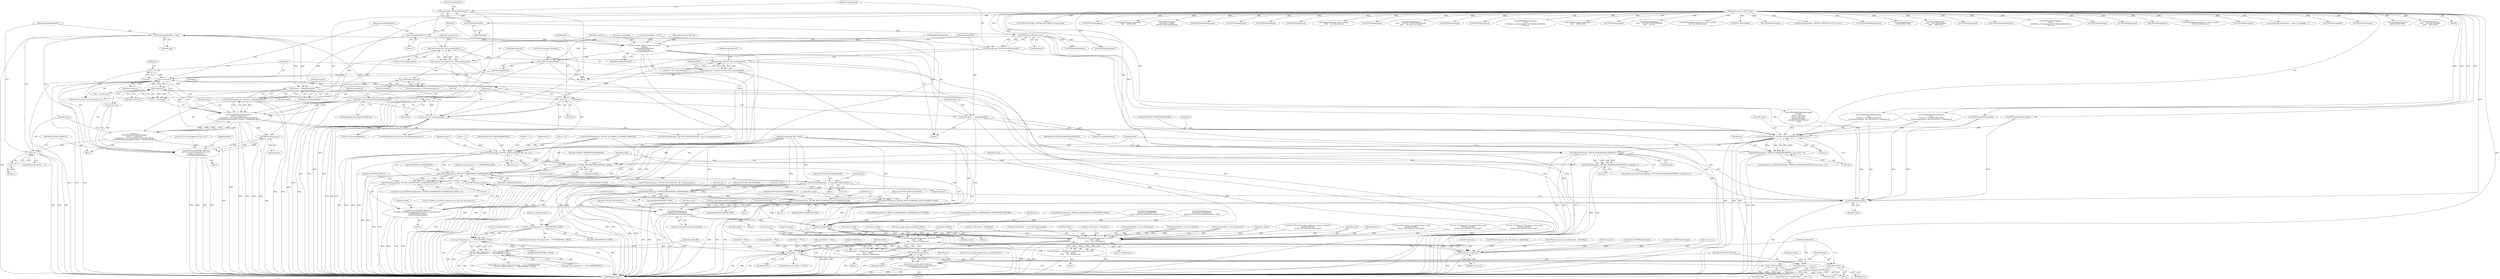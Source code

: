 digraph "0_libtiff_83a4b92815ea04969d494416eaae3d4c6b338e4a#diff-c8b4b355f9b5c06d585b23138e1c185f_4@API" {
"1001274" [label="(Call,samplebufferoffset+=read)"];
"1001250" [label="(Call,read==-1)"];
"1001229" [label="(Call,read = \n\t\t\t\t\t\tTIFFReadEncodedStrip(input, \n\t\t\t\t\t\t\ti + j*stripcount, \n\t\t\t\t\t\t\t(tdata_t) &(samplebuffer[samplebufferoffset]), \n\t\t\t\t\t\t\tTIFFmin(sepstripsize, stripsize - samplebufferoffset)))"];
"1001231" [label="(Call,TIFFReadEncodedStrip(input, \n\t\t\t\t\t\t\ti + j*stripcount, \n\t\t\t\t\t\t\t(tdata_t) &(samplebuffer[samplebufferoffset]), \n\t\t\t\t\t\t\tTIFFmin(sepstripsize, stripsize - samplebufferoffset)))"];
"1001122" [label="(Call,TIFFNumberOfStrips(input))"];
"1001118" [label="(Call,TIFFStripSize(input))"];
"1000105" [label="(MethodParameterIn,TIFF* input)"];
"1001208" [label="(Call,i<stripcount)"];
"1001205" [label="(Call,i=0)"];
"1001211" [label="(Call,i++)"];
"1001235" [label="(Call,j*stripcount)"];
"1001221" [label="(Call,j<t2p->tiff_samplesperpixel)"];
"1001218" [label="(Call,j=0)"];
"1001226" [label="(Call,j++)"];
"1001133" [label="(Call,sepstripcount/t2p->tiff_samplesperpixel)"];
"1001120" [label="(Call,sepstripcount=TIFFNumberOfStrips(input))"];
"1001126" [label="(Call,sepstripsize*t2p->tiff_samplesperpixel)"];
"1001116" [label="(Call,sepstripsize=TIFFStripSize(input))"];
"1001131" [label="(Call,stripcount=sepstripcount/t2p->tiff_samplesperpixel)"];
"1001238" [label="(Call,(tdata_t) &(samplebuffer[samplebufferoffset]))"];
"1001244" [label="(Call,TIFFmin(sepstripsize, stripsize - samplebufferoffset))"];
"1001246" [label="(Call,stripsize - samplebufferoffset)"];
"1001178" [label="(Call,_TIFFmalloc(stripsize))"];
"1001124" [label="(Call,stripsize=sepstripsize*t2p->tiff_samplesperpixel)"];
"1001274" [label="(Call,samplebufferoffset+=read)"];
"1001214" [label="(Call,samplebufferoffset=0)"];
"1001252" [label="(Call,-1)"];
"1001277" [label="(Call,t2p_sample_planar_separate_to_contig(\n\t\t\t\t\tt2p,\n\t\t\t\t\t&(buffer[bufferoffset]),\n\t\t\t\t\tsamplebuffer, \n\t\t\t\t\tsamplebufferoffset))"];
"1001285" [label="(Call,bufferoffset+=samplebufferoffset)"];
"1001288" [label="(Call,_TIFFfree(samplebuffer))"];
"1001263" [label="(Call,TIFFFileName(input))"];
"1001255" [label="(Call,TIFFError(TIFF2PDF_MODULE, \n\t\t\t\t\t\"Error on decoding strip %u of %s\", \n\t\t\t\t\t\t\ti + j*stripcount, \n\t\t\t\t\t\t\tTIFFFileName(input)))"];
"1001694" [label="(Call,TIFFGetField(input, TIFFTAG_YCBCRSUBSAMPLING, &hor, &ver))"];
"1001693" [label="(Call,TIFFGetField(input, TIFFTAG_YCBCRSUBSAMPLING, &hor, &ver) !=0)"];
"1001712" [label="(Call,TIFFSetField(output, TIFFTAG_YCBCRSUBSAMPLING, hor, ver))"];
"1001726" [label="(Call,TIFFSetField(output, TIFFTAG_REFERENCEBLACKWHITE, xfloatp))"];
"1001732" [label="(Call,TIFFSetField(output, TIFFTAG_COMPRESSION, COMPRESSION_JPEG))"];
"1001731" [label="(Call,TIFFSetField(output, TIFFTAG_COMPRESSION, COMPRESSION_JPEG)==0)"];
"1001743" [label="(Call,TIFFFileName(output))"];
"1001738" [label="(Call,TIFFError(TIFF2PDF_MODULE, \n\t\t\"Unable to use JPEG compression for input %s and output %s\", \n\t\t\t\tTIFFFileName(input),\n\t\t\t\tTIFFFileName(output)))"];
"1001754" [label="(Call,TIFFSetField(output, TIFFTAG_JPEGTABLESMODE, 0))"];
"1001767" [label="(Call,TIFFSetField(output, TIFFTAG_PHOTOMETRIC, PHOTOMETRIC_YCBCR))"];
"1001772" [label="(Call,t2p->tiff_photometric != PHOTOMETRIC_YCBCR)"];
"1001878" [label="(Call,t2p->tiff_photometric == PHOTOMETRIC_YCBCR)"];
"1001872" [label="(Call,t2p->pdf_compression == T2P_COMPRESS_JPEG\n\t   && t2p->tiff_photometric == PHOTOMETRIC_YCBCR)"];
"1001778" [label="(Call,TIFFSetField(output, TIFFTAG_JPEGCOLORMODE, JPEGCOLORMODE_RGB))"];
"1001815" [label="(Call,TIFFSetField(output, \n\t\t\t\tTIFFTAG_JPEGQUALITY, \n\t\t\t\tt2p->pdf_defaultcompressionquality))"];
"1001864" [label="(Call,t2p_enable(output))"];
"1001886" [label="(Call,TIFFWriteEncodedStrip(output, (tstrip_t)0,\n\t\t\t\t\t\t     buffer,\n\t\t\t\t\t\t     stripsize * stripcount))"];
"1001884" [label="(Call,bufferoffset = TIFFWriteEncodedStrip(output, (tstrip_t)0,\n\t\t\t\t\t\t     buffer,\n\t\t\t\t\t\t     stripsize * stripcount))"];
"1001919" [label="(Call,bufferoffset == (tsize_t)-1)"];
"1001909" [label="(Call,buffer != NULL)"];
"1001913" [label="(Call,_TIFFfree(buffer))"];
"1001915" [label="(Call,buffer=NULL)"];
"1001929" [label="(Call,TIFFFileName(output))"];
"1001926" [label="(Call,TIFFError(TIFF2PDF_MODULE, \n\t\t\t  \"Error writing encoded strip to output PDF %s\", \n\t\t\t  TIFFFileName(output)))"];
"1001899" [label="(Call,TIFFWriteEncodedStrip(output, (tstrip_t)0,\n\t\t\t\t\t\t     buffer,\n\t\t\t\t\t\t     t2p->tiff_datasize))"];
"1001897" [label="(Call,bufferoffset = TIFFWriteEncodedStrip(output, (tstrip_t)0,\n\t\t\t\t\t\t     buffer,\n\t\t\t\t\t\t     t2p->tiff_datasize))"];
"1001784" [label="(Call,TIFFSetField(output, TIFFTAG_JPEGCOLORMODE, JPEGCOLORMODE_RAW))"];
"1001719" [label="(Call,TIFFGetField(input, TIFFTAG_REFERENCEBLACKWHITE, &xfloatp))"];
"1001718" [label="(Call,TIFFGetField(input, TIFFTAG_REFERENCEBLACKWHITE, &xfloatp)!=0)"];
"1001741" [label="(Call,TIFFFileName(input))"];
"1001892" [label="(Call,stripsize * stripcount)"];
"1001783" [label="(Block,)"];
"1001878" [label="(Call,t2p->tiff_photometric == PHOTOMETRIC_YCBCR)"];
"1001728" [label="(Identifier,TIFFTAG_REFERENCEBLACKWHITE)"];
"1000797" [label="(Call,t2p->tiff_compression == COMPRESSION_JPEG)"];
"1000845" [label="(Call,TIFFGetField(input, TIFFTAG_JPEGTABLES, &count, &jpt))"];
"1001725" [label="(Block,)"];
"1001159" [label="(Call,TIFFFileName(input))"];
"1000913" [label="(Call,TIFFFileName(input))"];
"1001734" [label="(Identifier,TIFFTAG_COMPRESSION)"];
"1001897" [label="(Call,bufferoffset = TIFFWriteEncodedStrip(output, (tstrip_t)0,\n\t\t\t\t\t\t     buffer,\n\t\t\t\t\t\t     t2p->tiff_datasize))"];
"1001737" [label="(Block,)"];
"1001020" [label="(Call,buffer==NULL)"];
"1001913" [label="(Call,_TIFFfree(buffer))"];
"1001216" [label="(Literal,0)"];
"1001252" [label="(Call,-1)"];
"1000477" [label="(Call,t2pSeekFile(input, inputoffset,\n\t\t\t\t\t\t     SEEK_SET))"];
"1001115" [label="(Block,)"];
"1001412" [label="(Call,samplebuffer==NULL)"];
"1000464" [label="(Call,t2pReadFile(input,\n\t\t\t\t\t\t(tdata_t) buffer,\n\t\t\t\t\t\tt2p->pdf_ojpegiflength))"];
"1001739" [label="(Identifier,TIFF2PDF_MODULE)"];
"1001484" [label="(Call,(tdata_t)buffer)"];
"1001933" [label="(Identifier,t2p)"];
"1001124" [label="(Call,stripsize=sepstripsize*t2p->tiff_samplesperpixel)"];
"1001757" [label="(Literal,0)"];
"1001228" [label="(Block,)"];
"1001290" [label="(ControlStructure,goto dataready;)"];
"1001125" [label="(Identifier,stripsize)"];
"1001181" [label="(Call,samplebuffer==NULL)"];
"1001732" [label="(Call,TIFFSetField(output, TIFFTAG_COMPRESSION, COMPRESSION_JPEG))"];
"1001227" [label="(Identifier,j)"];
"1001260" [label="(Call,j*stripcount)"];
"1001896" [label="(Block,)"];
"1001891" [label="(Identifier,buffer)"];
"1001930" [label="(Identifier,output)"];
"1001786" [label="(Identifier,TIFFTAG_JPEGCOLORMODE)"];
"1001212" [label="(Identifier,i)"];
"1001892" [label="(Call,stripsize * stripcount)"];
"1001886" [label="(Call,TIFFWriteEncodedStrip(output, (tstrip_t)0,\n\t\t\t\t\t\t     buffer,\n\t\t\t\t\t\t     stripsize * stripcount))"];
"1000694" [label="(Call,TIFFNumberOfStrips(input))"];
"1001214" [label="(Call,samplebufferoffset=0)"];
"1001785" [label="(Identifier,output)"];
"1001120" [label="(Call,sepstripcount=TIFFNumberOfStrips(input))"];
"1001712" [label="(Call,TIFFSetField(output, TIFFTAG_YCBCRSUBSAMPLING, hor, ver))"];
"1001615" [label="(Call,TIFFSetField(output, TIFFTAG_PHOTOMETRIC, t2p->tiff_photometric))"];
"1001871" [label="(ControlStructure,if(t2p->pdf_compression == T2P_COMPRESS_JPEG\n\t   && t2p->tiff_photometric == PHOTOMETRIC_YCBCR))"];
"1001873" [label="(Call,t2p->pdf_compression == T2P_COMPRESS_JPEG)"];
"1001883" [label="(Block,)"];
"1001865" [label="(Identifier,output)"];
"1001772" [label="(Call,t2p->tiff_photometric != PHOTOMETRIC_YCBCR)"];
"1001816" [label="(Identifier,output)"];
"1001729" [label="(Identifier,xfloatp)"];
"1001719" [label="(Call,TIFFGetField(input, TIFFTAG_REFERENCEBLACKWHITE, &xfloatp))"];
"1001864" [label="(Call,t2p_enable(output))"];
"1001204" [label="(ControlStructure,for(i=0;i<stripcount;i++))"];
"1001853" [label="(Call,TIFFSetField(output, \n\t\t\t\tTIFFTAG_ZIPQUALITY, \n\t\t\t\t(t2p->pdf_defaultcompressionquality / 100)))"];
"1001276" [label="(Identifier,read)"];
"1001602" [label="(Call,(tdata_t)buffer)"];
"1001131" [label="(Call,stripcount=sepstripcount/t2p->tiff_samplesperpixel)"];
"1001706" [label="(Identifier,hor)"];
"1001253" [label="(Literal,1)"];
"1001663" [label="(Block,)"];
"1001769" [label="(Identifier,TIFFTAG_PHOTOMETRIC)"];
"1001248" [label="(Identifier,samplebufferoffset)"];
"1001780" [label="(Identifier,TIFFTAG_JPEGCOLORMODE)"];
"1001905" [label="(Call,t2p->tiff_datasize)"];
"1001235" [label="(Call,j*stripcount)"];
"1001179" [label="(Identifier,stripsize)"];
"1001093" [label="(Call,TIFFFileName(input))"];
"1000104" [label="(MethodParameterIn,T2P* t2p)"];
"1001735" [label="(Identifier,COMPRESSION_JPEG)"];
"1001754" [label="(Call,TIFFSetField(output, TIFFTAG_JPEGTABLESMODE, 0))"];
"1001927" [label="(Identifier,TIFF2PDF_MODULE)"];
"1001784" [label="(Call,TIFFSetField(output, TIFFTAG_JPEGCOLORMODE, JPEGCOLORMODE_RAW))"];
"1001238" [label="(Call,(tdata_t) &(samplebuffer[samplebufferoffset]))"];
"1001047" [label="(Call,stripsize=TIFFStripSize(input))"];
"1001220" [label="(Literal,0)"];
"1001778" [label="(Call,TIFFSetField(output, TIFFTAG_JPEGCOLORMODE, JPEGCOLORMODE_RGB))"];
"1001213" [label="(Block,)"];
"1001597" [label="(Call,t2p->tiff_datasize=t2p_sample_lab_signed_to_unsigned(\n\t\t\t\t(tdata_t)buffer, \n\t\t\t\tt2p->tiff_width*t2p->tiff_length))"];
"1001879" [label="(Call,t2p->tiff_photometric)"];
"1001671" [label="(Call,TIFFSetField(output, TIFFTAG_COMPRESSION, COMPRESSION_CCITTFAX4))"];
"1001118" [label="(Call,TIFFStripSize(input))"];
"1001746" [label="(Identifier,buffer)"];
"1001257" [label="(Literal,\"Error on decoding strip %u of %s\")"];
"1001692" [label="(ControlStructure,if (TIFFGetField(input, TIFFTAG_YCBCRSUBSAMPLING, &hor, &ver) !=0 ))"];
"1001901" [label="(Call,(tstrip_t)0)"];
"1001263" [label="(Call,TIFFFileName(input))"];
"1000634" [label="(Call,TIFFFileName(input))"];
"1001247" [label="(Identifier,stripsize)"];
"1001781" [label="(Identifier,JPEGCOLORMODE_RGB)"];
"1001815" [label="(Call,TIFFSetField(output, \n\t\t\t\tTIFFTAG_JPEGQUALITY, \n\t\t\t\tt2p->pdf_defaultcompressionquality))"];
"1001274" [label="(Call,samplebufferoffset+=read)"];
"1001771" [label="(ControlStructure,if(t2p->tiff_photometric != PHOTOMETRIC_YCBCR))"];
"1001695" [label="(Identifier,input)"];
"1001743" [label="(Call,TIFFFileName(output))"];
"1001339" [label="(Call,i<stripcount)"];
"1001254" [label="(Block,)"];
"1001067" [label="(Call,TIFFReadEncodedStrip(input, \n\t\t\t\ti, \n\t\t\t\t(tdata_t) &buffer[bufferoffset], \n\t\t\t\tTIFFmin(stripsize, t2p->tiff_datasize - bufferoffset)))"];
"1001226" [label="(Call,j++)"];
"1001566" [label="(Call,TIFFFileName(input))"];
"1001696" [label="(Identifier,TIFFTAG_YCBCRSUBSAMPLING)"];
"1001264" [label="(Identifier,input)"];
"1000422" [label="(Call,t2pReadFile(input, (tdata_t) buffer,\n\t\t\t\t\t\t     t2p->tiff_datasize))"];
"1001776" [label="(Identifier,PHOTOMETRIC_YCBCR)"];
"1001462" [label="(Call,(tdata_t)buffer)"];
"1001756" [label="(Identifier,TIFFTAG_JPEGTABLESMODE)"];
"1001721" [label="(Identifier,TIFFTAG_REFERENCEBLACKWHITE)"];
"1001917" [label="(Identifier,NULL)"];
"1001232" [label="(Identifier,input)"];
"1001286" [label="(Identifier,bufferoffset)"];
"1001693" [label="(Call,TIFFGetField(input, TIFFTAG_YCBCRSUBSAMPLING, &hor, &ver) !=0)"];
"1001899" [label="(Call,TIFFWriteEncodedStrip(output, (tstrip_t)0,\n\t\t\t\t\t\t     buffer,\n\t\t\t\t\t\t     t2p->tiff_datasize))"];
"1000231" [label="(Call,TIFFFileName(input))"];
"1000481" [label="(Call,TIFFGetField(input,\n\t\t\t\t\t\t     TIFFTAG_YCBCRSUBSAMPLING,\n\t\t\t\t\t\t     &h_samp, &v_samp))"];
"1001714" [label="(Identifier,TIFFTAG_YCBCRSUBSAMPLING)"];
"1001424" [label="(Call,TIFFFileName(input))"];
"1001119" [label="(Identifier,input)"];
"1000964" [label="(Call,TIFFFileName(input))"];
"1001738" [label="(Call,TIFFError(TIFF2PDF_MODULE, \n\t\t\"Unable to use JPEG compression for input %s and output %s\", \n\t\t\t\tTIFFFileName(input),\n\t\t\t\tTIFFFileName(output)))"];
"1001766" [label="(Block,)"];
"1001885" [label="(Identifier,bufferoffset)"];
"1001249" [label="(ControlStructure,if(read==-1))"];
"1001132" [label="(Identifier,stripcount)"];
"1001823" [label="(Call,TIFFSetField(output, TIFFTAG_COMPRESSION, COMPRESSION_DEFLATE))"];
"1001447" [label="(Call,t2p_sample_realize_palette(t2p, buffer))"];
"1001920" [label="(Identifier,bufferoffset)"];
"1001121" [label="(Identifier,sepstripcount)"];
"1001887" [label="(Identifier,output)"];
"1001911" [label="(Identifier,NULL)"];
"1001910" [label="(Identifier,buffer)"];
"1001245" [label="(Identifier,sepstripsize)"];
"1001278" [label="(Identifier,t2p)"];
"1000731" [label="(Call,TIFFReadRawStrip(input, \n\t\t\t\t\t\ti, \n\t\t\t\t\t\t(tdata_t) &(((unsigned char*)buffer)[bufferoffset]), \n\t\t\t\t\t\t-1))"];
"1001240" [label="(Call,&(samplebuffer[samplebufferoffset]))"];
"1001722" [label="(Call,&xfloatp)"];
"1000430" [label="(Call,t2pSeekFile(input, inputoffset,\n\t\t\t\t\t\t     SEEK_SET))"];
"1001945" [label="(MethodReturn,tsize_t)"];
"1001755" [label="(Identifier,output)"];
"1001716" [label="(Identifier,ver)"];
"1001127" [label="(Identifier,sepstripsize)"];
"1000105" [label="(MethodParameterIn,TIFF* input)"];
"1001900" [label="(Identifier,output)"];
"1001701" [label="(Literal,0)"];
"1001694" [label="(Call,TIFFGetField(input, TIFFTAG_YCBCRSUBSAMPLING, &hor, &ver))"];
"1001678" [label="(Call,t2p->tiff_photometric==PHOTOMETRIC_YCBCR)"];
"1001221" [label="(Call,j<t2p->tiff_samplesperpixel)"];
"1000664" [label="(Call,TIFFFileName(input))"];
"1001479" [label="(Call,t2p->tiff_datasize=t2p_sample_rgbaa_to_rgb(\n\t\t\t\t(tdata_t)buffer, \n\t\t\t\tt2p->tiff_width*t2p->tiff_length))"];
"1001575" [label="(Call,t2p->tiff_datasize=t2p_sample_abgr_to_rgb(\n\t\t\t\t(tdata_t) buffer, \n\t\t\t\tt2p->tiff_width*t2p->tiff_length))"];
"1001882" [label="(Identifier,PHOTOMETRIC_YCBCR)"];
"1000529" [label="(Call,TIFFGetField(input,\n\t\t\t\t\t\t     TIFFTAG_ROWSPERSTRIP,\n\t\t\t\t\t\t     &rows))"];
"1001217" [label="(ControlStructure,for(j=0;j<t2p->tiff_samplesperpixel;j++))"];
"1001928" [label="(Literal,\"Error writing encoded strip to output PDF %s\")"];
"1001742" [label="(Identifier,input)"];
"1001916" [label="(Identifier,buffer)"];
"1001457" [label="(Call,t2p->tiff_datasize=t2p_sample_rgba_to_rgb(\n\t\t\t\t(tdata_t)buffer, \n\t\t\t\tt2p->tiff_width*t2p->tiff_length))"];
"1001207" [label="(Literal,0)"];
"1000106" [label="(MethodParameterIn,TIFF* output)"];
"1001724" [label="(Literal,0)"];
"1001116" [label="(Call,sepstripsize=TIFFStripSize(input))"];
"1001255" [label="(Call,TIFFError(TIFF2PDF_MODULE, \n\t\t\t\t\t\"Error on decoding strip %u of %s\", \n\t\t\t\t\t\t\ti + j*stripcount, \n\t\t\t\t\t\t\tTIFFFileName(input)))"];
"1001041" [label="(Call,memset(buffer, 0, t2p->tiff_datasize))"];
"1001549" [label="(Call,TIFFReadRGBAImageOriented(\n\t\t\t\tinput, \n\t\t\t\tt2p->tiff_width, \n\t\t\t\tt2p->tiff_length, \n\t\t\t\t(uint32*)buffer, \n\t\t\t\tORIENTATION_TOPLEFT,\n\t\t\t\t0))"];
"1001211" [label="(Call,i++)"];
"1001285" [label="(Call,bufferoffset+=samplebufferoffset)"];
"1001925" [label="(Block,)"];
"1001215" [label="(Identifier,samplebufferoffset)"];
"1001128" [label="(Call,t2p->tiff_samplesperpixel)"];
"1001139" [label="(Identifier,buffer)"];
"1001176" [label="(Call,(unsigned char*) _TIFFmalloc(stripsize))"];
"1001237" [label="(Identifier,stripcount)"];
"1000240" [label="(Call,TIFFReadRawStrip(input, 0, (tdata_t) buffer,\n\t\t\t\t\t t2p->tiff_datasize))"];
"1001178" [label="(Call,_TIFFmalloc(stripsize))"];
"1001244" [label="(Call,TIFFmin(sepstripsize, stripsize - samplebufferoffset))"];
"1001898" [label="(Identifier,bufferoffset)"];
"1001300" [label="(Call,buffer==NULL)"];
"1001256" [label="(Identifier,TIFF2PDF_MODULE)"];
"1001768" [label="(Identifier,output)"];
"1001321" [label="(Call,memset(buffer, 0, t2p->tiff_datasize))"];
"1001730" [label="(ControlStructure,if(TIFFSetField(output, TIFFTAG_COMPRESSION, COMPRESSION_JPEG)==0))"];
"1001912" [label="(Block,)"];
"1001519" [label="(Call,samplebuffer==NULL)"];
"1001049" [label="(Call,TIFFStripSize(input))"];
"1001134" [label="(Identifier,sepstripcount)"];
"1001767" [label="(Call,TIFFSetField(output, TIFFTAG_PHOTOMETRIC, PHOTOMETRIC_YCBCR))"];
"1001894" [label="(Identifier,stripcount)"];
"1001893" [label="(Identifier,stripsize)"];
"1001726" [label="(Call,TIFFSetField(output, TIFFTAG_REFERENCEBLACKWHITE, xfloatp))"];
"1001531" [label="(Call,TIFFFileName(input))"];
"1001222" [label="(Identifier,j)"];
"1001275" [label="(Identifier,samplebufferoffset)"];
"1001705" [label="(Call,hor != 0)"];
"1001655" [label="(Call,TIFFSetField(output, TIFFTAG_FILLORDER, FILLORDER_MSB2LSB))"];
"1001580" [label="(Call,(tdata_t) buffer)"];
"1000872" [label="(Call,TIFFGetField(input, TIFFTAG_STRIPBYTECOUNTS, &sbc))"];
"1001770" [label="(Identifier,PHOTOMETRIC_YCBCR)"];
"1001909" [label="(Call,buffer != NULL)"];
"1000107" [label="(Block,)"];
"1001727" [label="(Identifier,output)"];
"1001277" [label="(Call,t2p_sample_planar_separate_to_contig(\n\t\t\t\t\tt2p,\n\t\t\t\t\t&(buffer[bufferoffset]),\n\t\t\t\t\tsamplebuffer, \n\t\t\t\t\tsamplebufferoffset))"];
"1001868" [label="(Identifier,t2p)"];
"1001689" [label="(Call,ver = 0)"];
"1001076" [label="(Call,TIFFmin(stripsize, t2p->tiff_datasize - bufferoffset))"];
"1001918" [label="(ControlStructure,if (bufferoffset == (tsize_t)-1))"];
"1001809" [label="(Call,t2p->pdf_defaultcompressionquality != 0)"];
"1001133" [label="(Call,sepstripcount/t2p->tiff_samplesperpixel)"];
"1001915" [label="(Call,buffer=NULL)"];
"1000870" [label="(Call,TIFFNumberOfStrips(input))"];
"1001210" [label="(Identifier,stripcount)"];
"1001736" [label="(Literal,0)"];
"1000452" [label="(Call,t2pSeekFile(input, 0,\n\t\t\t\t\t\t\t\t SEEK_CUR))"];
"1001627" [label="(Call,TIFFSetField(output, TIFFTAG_SAMPLESPERPIXEL, t2p->tiff_samplesperpixel))"];
"1001929" [label="(Call,TIFFFileName(output))"];
"1001921" [label="(Call,(tsize_t)-1)"];
"1001078" [label="(Call,t2p->tiff_datasize - bufferoffset)"];
"1001356" [label="(Call,TIFFmin(stripsize, t2p->tiff_datasize - bufferoffset))"];
"1000456" [label="(Call,t2pSeekFile(input,\n\t\t\t\t\t\t     t2p->tiff_dataoffset,\n\t\t\t\t\t\t     SEEK_SET))"];
"1001872" [label="(Call,t2p->pdf_compression == T2P_COMPRESS_JPEG\n\t   && t2p->tiff_photometric == PHOTOMETRIC_YCBCR)"];
"1001229" [label="(Call,read = \n\t\t\t\t\t\tTIFFReadEncodedStrip(input, \n\t\t\t\t\t\t\ti + j*stripcount, \n\t\t\t\t\t\t\t(tdata_t) &(samplebuffer[samplebufferoffset]), \n\t\t\t\t\t\t\tTIFFmin(sepstripsize, stripsize - samplebufferoffset)))"];
"1001250" [label="(Call,read==-1)"];
"1000828" [label="(Call,TIFFFileName(input))"];
"1001787" [label="(Identifier,JPEGCOLORMODE_RAW)"];
"1000563" [label="(Call,TIFFNumberOfStrips(input))"];
"1001288" [label="(Call,_TIFFfree(samplebuffer))"];
"1001699" [label="(Call,&ver)"];
"1001711" [label="(Block,)"];
"1001773" [label="(Call,t2p->tiff_photometric)"];
"1001251" [label="(Identifier,read)"];
"1001246" [label="(Call,stripsize - samplebufferoffset)"];
"1000600" [label="(Call,TIFFReadRawStrip(input, \n\t\t\t\t\t\t\ti, \n\t\t\t\t\t\t\t(tdata_t) &(((unsigned char*)buffer)[bufferoffset]), \n\t\t\t\t\t\t\t-1))"];
"1001440" [label="(Call,t2p->tiff_datasize *= t2p->tiff_samplesperpixel)"];
"1001329" [label="(Call,TIFFStripSize(input))"];
"1001059" [label="(Call,i<stripcount)"];
"1001791" [label="(Identifier,t2p)"];
"1001135" [label="(Call,t2p->tiff_samplesperpixel)"];
"1001774" [label="(Identifier,t2p)"];
"1000303" [label="(Call,TIFFFileName(input))"];
"1001209" [label="(Identifier,i)"];
"1001279" [label="(Call,&(buffer[bufferoffset]))"];
"1001761" [label="(Identifier,t2p)"];
"1001821" [label="(ControlStructure,break;)"];
"1001904" [label="(Identifier,buffer)"];
"1001358" [label="(Call,t2p->tiff_datasize - bufferoffset)"];
"1001230" [label="(Identifier,read)"];
"1001206" [label="(Identifier,i)"];
"1001117" [label="(Identifier,sepstripsize)"];
"1001740" [label="(Literal,\"Unable to use JPEG compression for input %s and output %s\")"];
"1001926" [label="(Call,TIFFError(TIFF2PDF_MODULE, \n\t\t\t  \"Error writing encoded strip to output PDF %s\", \n\t\t\t  TIFFFileName(output)))"];
"1001744" [label="(Identifier,output)"];
"1001665" [label="(Call,TIFFSetField(output, TIFFTAG_COMPRESSION, COMPRESSION_NONE))"];
"1001731" [label="(Call,TIFFSetField(output, TIFFTAG_COMPRESSION, COMPRESSION_JPEG)==0)"];
"1001231" [label="(Call,TIFFReadEncodedStrip(input, \n\t\t\t\t\t\t\ti + j*stripcount, \n\t\t\t\t\t\t\t(tdata_t) &(samplebuffer[samplebufferoffset]), \n\t\t\t\t\t\t\tTIFFmin(sepstripsize, stripsize - samplebufferoffset)))"];
"1001266" [label="(Identifier,buffer)"];
"1001733" [label="(Identifier,output)"];
"1001122" [label="(Call,TIFFNumberOfStrips(input))"];
"1001888" [label="(Call,(tstrip_t)0)"];
"1001218" [label="(Call,j=0)"];
"1001908" [label="(ControlStructure,if (buffer != NULL))"];
"1001914" [label="(Identifier,buffer)"];
"1001720" [label="(Identifier,input)"];
"1001287" [label="(Identifier,samplebufferoffset)"];
"1001289" [label="(Identifier,samplebuffer)"];
"1000388" [label="(Call,TIFFFileName(input))"];
"1001168" [label="(Call,memset(buffer, 0, t2p->tiff_datasize))"];
"1000318" [label="(Call,TIFFReadRawStrip(input, 0, (tdata_t) buffer,\n\t\t\t\t\t t2p->tiff_datasize))"];
"1001919" [label="(Call,bufferoffset == (tsize_t)-1)"];
"1001219" [label="(Identifier,j)"];
"1001779" [label="(Identifier,output)"];
"1001373" [label="(Call,TIFFFileName(input))"];
"1000936" [label="(Call,TIFFReadRawStrip(input, i, (tdata_t) stripbuffer, -1))"];
"1001032" [label="(Call,TIFFFileName(input))"];
"1001223" [label="(Call,t2p->tiff_samplesperpixel)"];
"1001836" [label="(Call,TIFFSetField(output, \n\t\t\t\tTIFFTAG_PREDICTOR, \n\t\t\t\tt2p->pdf_defaultcompressionquality % 100))"];
"1001939" [label="(Identifier,written)"];
"1001333" [label="(Call,TIFFNumberOfStrips(input))"];
"1001741" [label="(Call,TIFFFileName(input))"];
"1001715" [label="(Identifier,hor)"];
"1001884" [label="(Call,bufferoffset = TIFFWriteEncodedStrip(output, (tstrip_t)0,\n\t\t\t\t\t\t     buffer,\n\t\t\t\t\t\t     stripsize * stripcount))"];
"1001312" [label="(Call,TIFFFileName(input))"];
"1001347" [label="(Call,TIFFReadEncodedStrip(input, \n\t\t\t\ti, \n\t\t\t\t(tdata_t) &buffer[bufferoffset], \n\t\t\t\tTIFFmin(stripsize, t2p->tiff_datasize - bufferoffset)))"];
"1001718" [label="(Call,TIFFGetField(input, TIFFTAG_REFERENCEBLACKWHITE, &xfloatp)!=0)"];
"1001208" [label="(Call,i<stripcount)"];
"1001053" [label="(Call,TIFFNumberOfStrips(input))"];
"1001236" [label="(Identifier,j)"];
"1001717" [label="(ControlStructure,if(TIFFGetField(input, TIFFTAG_REFERENCEBLACKWHITE, &xfloatp)!=0))"];
"1001697" [label="(Call,&hor)"];
"1001327" [label="(Call,stripsize=TIFFStripSize(input))"];
"1001777" [label="(Block,)"];
"1001814" [label="(Block,)"];
"1001818" [label="(Call,t2p->pdf_defaultcompressionquality)"];
"1001817" [label="(Identifier,TIFFTAG_JPEGQUALITY)"];
"1001708" [label="(Call,ver != 0)"];
"1001713" [label="(Identifier,output)"];
"1001284" [label="(Identifier,samplebufferoffset)"];
"1001193" [label="(Call,TIFFFileName(input))"];
"1001123" [label="(Identifier,input)"];
"1001205" [label="(Call,i=0)"];
"1000412" [label="(Call,t2pSeekFile(input, 0,\n\t\t\t\t\t\t\t\t SEEK_CUR))"];
"1000416" [label="(Call,t2pSeekFile(input,\n\t\t\t\t\t\t     t2p->tiff_dataoffset,\n\t\t\t\t\t\t     SEEK_SET))"];
"1001258" [label="(Call,i + j*stripcount)"];
"1001126" [label="(Call,sepstripsize*t2p->tiff_samplesperpixel)"];
"1001233" [label="(Call,i + j*stripcount)"];
"1001283" [label="(Identifier,samplebuffer)"];
"1000121" [label="(Call,bufferoffset=0)"];
"1001274" -> "1001228"  [label="AST: "];
"1001274" -> "1001276"  [label="CFG: "];
"1001275" -> "1001274"  [label="AST: "];
"1001276" -> "1001274"  [label="AST: "];
"1001227" -> "1001274"  [label="CFG: "];
"1001274" -> "1001945"  [label="DDG: "];
"1001274" -> "1001246"  [label="DDG: "];
"1001250" -> "1001274"  [label="DDG: "];
"1001246" -> "1001274"  [label="DDG: "];
"1001274" -> "1001277"  [label="DDG: "];
"1001250" -> "1001249"  [label="AST: "];
"1001250" -> "1001252"  [label="CFG: "];
"1001251" -> "1001250"  [label="AST: "];
"1001252" -> "1001250"  [label="AST: "];
"1001256" -> "1001250"  [label="CFG: "];
"1001275" -> "1001250"  [label="CFG: "];
"1001250" -> "1001945"  [label="DDG: "];
"1001250" -> "1001945"  [label="DDG: "];
"1001250" -> "1001945"  [label="DDG: "];
"1001229" -> "1001250"  [label="DDG: "];
"1001252" -> "1001250"  [label="DDG: "];
"1001229" -> "1001228"  [label="AST: "];
"1001229" -> "1001231"  [label="CFG: "];
"1001230" -> "1001229"  [label="AST: "];
"1001231" -> "1001229"  [label="AST: "];
"1001251" -> "1001229"  [label="CFG: "];
"1001229" -> "1001945"  [label="DDG: "];
"1001231" -> "1001229"  [label="DDG: "];
"1001231" -> "1001229"  [label="DDG: "];
"1001231" -> "1001229"  [label="DDG: "];
"1001231" -> "1001229"  [label="DDG: "];
"1001231" -> "1001244"  [label="CFG: "];
"1001232" -> "1001231"  [label="AST: "];
"1001233" -> "1001231"  [label="AST: "];
"1001238" -> "1001231"  [label="AST: "];
"1001244" -> "1001231"  [label="AST: "];
"1001231" -> "1001945"  [label="DDG: "];
"1001231" -> "1001945"  [label="DDG: "];
"1001231" -> "1001945"  [label="DDG: "];
"1001231" -> "1001945"  [label="DDG: "];
"1001122" -> "1001231"  [label="DDG: "];
"1000105" -> "1001231"  [label="DDG: "];
"1001208" -> "1001231"  [label="DDG: "];
"1001235" -> "1001231"  [label="DDG: "];
"1001235" -> "1001231"  [label="DDG: "];
"1001238" -> "1001231"  [label="DDG: "];
"1001244" -> "1001231"  [label="DDG: "];
"1001244" -> "1001231"  [label="DDG: "];
"1001231" -> "1001263"  [label="DDG: "];
"1001231" -> "1001694"  [label="DDG: "];
"1001231" -> "1001741"  [label="DDG: "];
"1001122" -> "1001120"  [label="AST: "];
"1001122" -> "1001123"  [label="CFG: "];
"1001123" -> "1001122"  [label="AST: "];
"1001120" -> "1001122"  [label="CFG: "];
"1001122" -> "1001945"  [label="DDG: "];
"1001122" -> "1001120"  [label="DDG: "];
"1001118" -> "1001122"  [label="DDG: "];
"1000105" -> "1001122"  [label="DDG: "];
"1001122" -> "1001159"  [label="DDG: "];
"1001122" -> "1001193"  [label="DDG: "];
"1001122" -> "1001694"  [label="DDG: "];
"1001122" -> "1001741"  [label="DDG: "];
"1001118" -> "1001116"  [label="AST: "];
"1001118" -> "1001119"  [label="CFG: "];
"1001119" -> "1001118"  [label="AST: "];
"1001116" -> "1001118"  [label="CFG: "];
"1001118" -> "1001116"  [label="DDG: "];
"1000105" -> "1001118"  [label="DDG: "];
"1000105" -> "1000103"  [label="AST: "];
"1000105" -> "1001945"  [label="DDG: "];
"1000105" -> "1000231"  [label="DDG: "];
"1000105" -> "1000240"  [label="DDG: "];
"1000105" -> "1000303"  [label="DDG: "];
"1000105" -> "1000318"  [label="DDG: "];
"1000105" -> "1000388"  [label="DDG: "];
"1000105" -> "1000412"  [label="DDG: "];
"1000105" -> "1000416"  [label="DDG: "];
"1000105" -> "1000422"  [label="DDG: "];
"1000105" -> "1000430"  [label="DDG: "];
"1000105" -> "1000452"  [label="DDG: "];
"1000105" -> "1000456"  [label="DDG: "];
"1000105" -> "1000464"  [label="DDG: "];
"1000105" -> "1000477"  [label="DDG: "];
"1000105" -> "1000481"  [label="DDG: "];
"1000105" -> "1000529"  [label="DDG: "];
"1000105" -> "1000563"  [label="DDG: "];
"1000105" -> "1000600"  [label="DDG: "];
"1000105" -> "1000634"  [label="DDG: "];
"1000105" -> "1000664"  [label="DDG: "];
"1000105" -> "1000694"  [label="DDG: "];
"1000105" -> "1000731"  [label="DDG: "];
"1000105" -> "1000828"  [label="DDG: "];
"1000105" -> "1000845"  [label="DDG: "];
"1000105" -> "1000870"  [label="DDG: "];
"1000105" -> "1000872"  [label="DDG: "];
"1000105" -> "1000913"  [label="DDG: "];
"1000105" -> "1000936"  [label="DDG: "];
"1000105" -> "1000964"  [label="DDG: "];
"1000105" -> "1001032"  [label="DDG: "];
"1000105" -> "1001049"  [label="DDG: "];
"1000105" -> "1001053"  [label="DDG: "];
"1000105" -> "1001067"  [label="DDG: "];
"1000105" -> "1001093"  [label="DDG: "];
"1000105" -> "1001159"  [label="DDG: "];
"1000105" -> "1001193"  [label="DDG: "];
"1000105" -> "1001263"  [label="DDG: "];
"1000105" -> "1001312"  [label="DDG: "];
"1000105" -> "1001329"  [label="DDG: "];
"1000105" -> "1001333"  [label="DDG: "];
"1000105" -> "1001347"  [label="DDG: "];
"1000105" -> "1001373"  [label="DDG: "];
"1000105" -> "1001424"  [label="DDG: "];
"1000105" -> "1001531"  [label="DDG: "];
"1000105" -> "1001549"  [label="DDG: "];
"1000105" -> "1001566"  [label="DDG: "];
"1000105" -> "1001694"  [label="DDG: "];
"1000105" -> "1001719"  [label="DDG: "];
"1000105" -> "1001741"  [label="DDG: "];
"1001208" -> "1001204"  [label="AST: "];
"1001208" -> "1001210"  [label="CFG: "];
"1001209" -> "1001208"  [label="AST: "];
"1001210" -> "1001208"  [label="AST: "];
"1001215" -> "1001208"  [label="CFG: "];
"1001289" -> "1001208"  [label="CFG: "];
"1001208" -> "1001945"  [label="DDG: "];
"1001208" -> "1001945"  [label="DDG: "];
"1001208" -> "1001945"  [label="DDG: "];
"1001205" -> "1001208"  [label="DDG: "];
"1001211" -> "1001208"  [label="DDG: "];
"1001235" -> "1001208"  [label="DDG: "];
"1001131" -> "1001208"  [label="DDG: "];
"1001208" -> "1001211"  [label="DDG: "];
"1001208" -> "1001233"  [label="DDG: "];
"1001208" -> "1001235"  [label="DDG: "];
"1001208" -> "1001255"  [label="DDG: "];
"1001208" -> "1001258"  [label="DDG: "];
"1001208" -> "1001892"  [label="DDG: "];
"1001205" -> "1001204"  [label="AST: "];
"1001205" -> "1001207"  [label="CFG: "];
"1001206" -> "1001205"  [label="AST: "];
"1001207" -> "1001205"  [label="AST: "];
"1001209" -> "1001205"  [label="CFG: "];
"1001211" -> "1001204"  [label="AST: "];
"1001211" -> "1001212"  [label="CFG: "];
"1001212" -> "1001211"  [label="AST: "];
"1001209" -> "1001211"  [label="CFG: "];
"1001235" -> "1001233"  [label="AST: "];
"1001235" -> "1001237"  [label="CFG: "];
"1001236" -> "1001235"  [label="AST: "];
"1001237" -> "1001235"  [label="AST: "];
"1001233" -> "1001235"  [label="CFG: "];
"1001235" -> "1001226"  [label="DDG: "];
"1001235" -> "1001233"  [label="DDG: "];
"1001235" -> "1001233"  [label="DDG: "];
"1001221" -> "1001235"  [label="DDG: "];
"1001235" -> "1001260"  [label="DDG: "];
"1001235" -> "1001260"  [label="DDG: "];
"1001221" -> "1001217"  [label="AST: "];
"1001221" -> "1001223"  [label="CFG: "];
"1001222" -> "1001221"  [label="AST: "];
"1001223" -> "1001221"  [label="AST: "];
"1001230" -> "1001221"  [label="CFG: "];
"1001278" -> "1001221"  [label="CFG: "];
"1001221" -> "1001945"  [label="DDG: "];
"1001221" -> "1001945"  [label="DDG: "];
"1001221" -> "1001945"  [label="DDG: "];
"1001218" -> "1001221"  [label="DDG: "];
"1001226" -> "1001221"  [label="DDG: "];
"1001133" -> "1001221"  [label="DDG: "];
"1001221" -> "1001627"  [label="DDG: "];
"1001218" -> "1001217"  [label="AST: "];
"1001218" -> "1001220"  [label="CFG: "];
"1001219" -> "1001218"  [label="AST: "];
"1001220" -> "1001218"  [label="AST: "];
"1001222" -> "1001218"  [label="CFG: "];
"1001226" -> "1001217"  [label="AST: "];
"1001226" -> "1001227"  [label="CFG: "];
"1001227" -> "1001226"  [label="AST: "];
"1001222" -> "1001226"  [label="CFG: "];
"1001133" -> "1001131"  [label="AST: "];
"1001133" -> "1001135"  [label="CFG: "];
"1001134" -> "1001133"  [label="AST: "];
"1001135" -> "1001133"  [label="AST: "];
"1001131" -> "1001133"  [label="CFG: "];
"1001133" -> "1001945"  [label="DDG: "];
"1001133" -> "1001945"  [label="DDG: "];
"1001133" -> "1001131"  [label="DDG: "];
"1001133" -> "1001131"  [label="DDG: "];
"1001120" -> "1001133"  [label="DDG: "];
"1001126" -> "1001133"  [label="DDG: "];
"1001133" -> "1001627"  [label="DDG: "];
"1001120" -> "1001115"  [label="AST: "];
"1001121" -> "1001120"  [label="AST: "];
"1001125" -> "1001120"  [label="CFG: "];
"1001120" -> "1001945"  [label="DDG: "];
"1001126" -> "1001124"  [label="AST: "];
"1001126" -> "1001128"  [label="CFG: "];
"1001127" -> "1001126"  [label="AST: "];
"1001128" -> "1001126"  [label="AST: "];
"1001124" -> "1001126"  [label="CFG: "];
"1001126" -> "1001945"  [label="DDG: "];
"1001126" -> "1001124"  [label="DDG: "];
"1001126" -> "1001124"  [label="DDG: "];
"1001116" -> "1001126"  [label="DDG: "];
"1001126" -> "1001244"  [label="DDG: "];
"1001116" -> "1001115"  [label="AST: "];
"1001117" -> "1001116"  [label="AST: "];
"1001121" -> "1001116"  [label="CFG: "];
"1001116" -> "1001945"  [label="DDG: "];
"1001131" -> "1001115"  [label="AST: "];
"1001132" -> "1001131"  [label="AST: "];
"1001139" -> "1001131"  [label="CFG: "];
"1001131" -> "1001945"  [label="DDG: "];
"1001131" -> "1001945"  [label="DDG: "];
"1001238" -> "1001240"  [label="CFG: "];
"1001239" -> "1001238"  [label="AST: "];
"1001240" -> "1001238"  [label="AST: "];
"1001245" -> "1001238"  [label="CFG: "];
"1001238" -> "1001945"  [label="DDG: "];
"1001244" -> "1001246"  [label="CFG: "];
"1001245" -> "1001244"  [label="AST: "];
"1001246" -> "1001244"  [label="AST: "];
"1001244" -> "1001945"  [label="DDG: "];
"1001244" -> "1001945"  [label="DDG: "];
"1001246" -> "1001244"  [label="DDG: "];
"1001246" -> "1001244"  [label="DDG: "];
"1001246" -> "1001248"  [label="CFG: "];
"1001247" -> "1001246"  [label="AST: "];
"1001248" -> "1001246"  [label="AST: "];
"1001246" -> "1001945"  [label="DDG: "];
"1001246" -> "1001945"  [label="DDG: "];
"1001178" -> "1001246"  [label="DDG: "];
"1001214" -> "1001246"  [label="DDG: "];
"1001246" -> "1001892"  [label="DDG: "];
"1001178" -> "1001176"  [label="AST: "];
"1001178" -> "1001179"  [label="CFG: "];
"1001179" -> "1001178"  [label="AST: "];
"1001176" -> "1001178"  [label="CFG: "];
"1001178" -> "1001945"  [label="DDG: "];
"1001178" -> "1001176"  [label="DDG: "];
"1001124" -> "1001178"  [label="DDG: "];
"1001178" -> "1001892"  [label="DDG: "];
"1001124" -> "1001115"  [label="AST: "];
"1001125" -> "1001124"  [label="AST: "];
"1001132" -> "1001124"  [label="CFG: "];
"1001124" -> "1001945"  [label="DDG: "];
"1001124" -> "1001945"  [label="DDG: "];
"1001214" -> "1001213"  [label="AST: "];
"1001214" -> "1001216"  [label="CFG: "];
"1001215" -> "1001214"  [label="AST: "];
"1001216" -> "1001214"  [label="AST: "];
"1001219" -> "1001214"  [label="CFG: "];
"1001214" -> "1001277"  [label="DDG: "];
"1001252" -> "1001253"  [label="CFG: "];
"1001253" -> "1001252"  [label="AST: "];
"1001277" -> "1001213"  [label="AST: "];
"1001277" -> "1001284"  [label="CFG: "];
"1001278" -> "1001277"  [label="AST: "];
"1001279" -> "1001277"  [label="AST: "];
"1001283" -> "1001277"  [label="AST: "];
"1001284" -> "1001277"  [label="AST: "];
"1001286" -> "1001277"  [label="CFG: "];
"1001277" -> "1001945"  [label="DDG: "];
"1001277" -> "1001945"  [label="DDG: "];
"1001277" -> "1001945"  [label="DDG: "];
"1001277" -> "1001945"  [label="DDG: "];
"1000104" -> "1001277"  [label="DDG: "];
"1001181" -> "1001277"  [label="DDG: "];
"1001277" -> "1001285"  [label="DDG: "];
"1001277" -> "1001288"  [label="DDG: "];
"1001285" -> "1001213"  [label="AST: "];
"1001285" -> "1001287"  [label="CFG: "];
"1001286" -> "1001285"  [label="AST: "];
"1001287" -> "1001285"  [label="AST: "];
"1001212" -> "1001285"  [label="CFG: "];
"1001285" -> "1001945"  [label="DDG: "];
"1001285" -> "1001945"  [label="DDG: "];
"1000121" -> "1001285"  [label="DDG: "];
"1001288" -> "1001115"  [label="AST: "];
"1001288" -> "1001289"  [label="CFG: "];
"1001289" -> "1001288"  [label="AST: "];
"1001290" -> "1001288"  [label="CFG: "];
"1001288" -> "1001945"  [label="DDG: "];
"1001288" -> "1001945"  [label="DDG: "];
"1001181" -> "1001288"  [label="DDG: "];
"1001263" -> "1001255"  [label="AST: "];
"1001263" -> "1001264"  [label="CFG: "];
"1001264" -> "1001263"  [label="AST: "];
"1001255" -> "1001263"  [label="CFG: "];
"1001263" -> "1001945"  [label="DDG: "];
"1001263" -> "1001255"  [label="DDG: "];
"1001255" -> "1001254"  [label="AST: "];
"1001256" -> "1001255"  [label="AST: "];
"1001257" -> "1001255"  [label="AST: "];
"1001258" -> "1001255"  [label="AST: "];
"1001266" -> "1001255"  [label="CFG: "];
"1001255" -> "1001945"  [label="DDG: "];
"1001255" -> "1001945"  [label="DDG: "];
"1001255" -> "1001945"  [label="DDG: "];
"1001255" -> "1001945"  [label="DDG: "];
"1001260" -> "1001255"  [label="DDG: "];
"1001260" -> "1001255"  [label="DDG: "];
"1001694" -> "1001693"  [label="AST: "];
"1001694" -> "1001699"  [label="CFG: "];
"1001695" -> "1001694"  [label="AST: "];
"1001696" -> "1001694"  [label="AST: "];
"1001697" -> "1001694"  [label="AST: "];
"1001699" -> "1001694"  [label="AST: "];
"1001701" -> "1001694"  [label="CFG: "];
"1001694" -> "1001945"  [label="DDG: "];
"1001694" -> "1001945"  [label="DDG: "];
"1001694" -> "1001945"  [label="DDG: "];
"1001694" -> "1001693"  [label="DDG: "];
"1001694" -> "1001693"  [label="DDG: "];
"1001694" -> "1001693"  [label="DDG: "];
"1001694" -> "1001693"  [label="DDG: "];
"1001347" -> "1001694"  [label="DDG: "];
"1001067" -> "1001694"  [label="DDG: "];
"1001053" -> "1001694"  [label="DDG: "];
"1001333" -> "1001694"  [label="DDG: "];
"1001549" -> "1001694"  [label="DDG: "];
"1001694" -> "1001712"  [label="DDG: "];
"1001694" -> "1001719"  [label="DDG: "];
"1001693" -> "1001692"  [label="AST: "];
"1001693" -> "1001701"  [label="CFG: "];
"1001701" -> "1001693"  [label="AST: "];
"1001706" -> "1001693"  [label="CFG: "];
"1001720" -> "1001693"  [label="CFG: "];
"1001693" -> "1001945"  [label="DDG: "];
"1001693" -> "1001945"  [label="DDG: "];
"1001712" -> "1001711"  [label="AST: "];
"1001712" -> "1001716"  [label="CFG: "];
"1001713" -> "1001712"  [label="AST: "];
"1001714" -> "1001712"  [label="AST: "];
"1001715" -> "1001712"  [label="AST: "];
"1001716" -> "1001712"  [label="AST: "];
"1001720" -> "1001712"  [label="CFG: "];
"1001712" -> "1001945"  [label="DDG: "];
"1001712" -> "1001945"  [label="DDG: "];
"1001712" -> "1001945"  [label="DDG: "];
"1001712" -> "1001945"  [label="DDG: "];
"1001655" -> "1001712"  [label="DDG: "];
"1000106" -> "1001712"  [label="DDG: "];
"1001705" -> "1001712"  [label="DDG: "];
"1001708" -> "1001712"  [label="DDG: "];
"1001689" -> "1001712"  [label="DDG: "];
"1001712" -> "1001726"  [label="DDG: "];
"1001712" -> "1001732"  [label="DDG: "];
"1001726" -> "1001725"  [label="AST: "];
"1001726" -> "1001729"  [label="CFG: "];
"1001727" -> "1001726"  [label="AST: "];
"1001728" -> "1001726"  [label="AST: "];
"1001729" -> "1001726"  [label="AST: "];
"1001733" -> "1001726"  [label="CFG: "];
"1001726" -> "1001945"  [label="DDG: "];
"1001726" -> "1001945"  [label="DDG: "];
"1001726" -> "1001945"  [label="DDG: "];
"1001655" -> "1001726"  [label="DDG: "];
"1000106" -> "1001726"  [label="DDG: "];
"1001719" -> "1001726"  [label="DDG: "];
"1001726" -> "1001732"  [label="DDG: "];
"1001732" -> "1001731"  [label="AST: "];
"1001732" -> "1001735"  [label="CFG: "];
"1001733" -> "1001732"  [label="AST: "];
"1001734" -> "1001732"  [label="AST: "];
"1001735" -> "1001732"  [label="AST: "];
"1001736" -> "1001732"  [label="CFG: "];
"1001732" -> "1001945"  [label="DDG: "];
"1001732" -> "1001945"  [label="DDG: "];
"1001732" -> "1001731"  [label="DDG: "];
"1001732" -> "1001731"  [label="DDG: "];
"1001732" -> "1001731"  [label="DDG: "];
"1001655" -> "1001732"  [label="DDG: "];
"1000106" -> "1001732"  [label="DDG: "];
"1000797" -> "1001732"  [label="DDG: "];
"1001732" -> "1001743"  [label="DDG: "];
"1001732" -> "1001754"  [label="DDG: "];
"1001731" -> "1001730"  [label="AST: "];
"1001731" -> "1001736"  [label="CFG: "];
"1001736" -> "1001731"  [label="AST: "];
"1001739" -> "1001731"  [label="CFG: "];
"1001755" -> "1001731"  [label="CFG: "];
"1001731" -> "1001945"  [label="DDG: "];
"1001731" -> "1001945"  [label="DDG: "];
"1001743" -> "1001738"  [label="AST: "];
"1001743" -> "1001744"  [label="CFG: "];
"1001744" -> "1001743"  [label="AST: "];
"1001738" -> "1001743"  [label="CFG: "];
"1001743" -> "1001945"  [label="DDG: "];
"1001743" -> "1001738"  [label="DDG: "];
"1000106" -> "1001743"  [label="DDG: "];
"1001738" -> "1001737"  [label="AST: "];
"1001739" -> "1001738"  [label="AST: "];
"1001740" -> "1001738"  [label="AST: "];
"1001741" -> "1001738"  [label="AST: "];
"1001746" -> "1001738"  [label="CFG: "];
"1001738" -> "1001945"  [label="DDG: "];
"1001738" -> "1001945"  [label="DDG: "];
"1001738" -> "1001945"  [label="DDG: "];
"1001738" -> "1001945"  [label="DDG: "];
"1001741" -> "1001738"  [label="DDG: "];
"1001754" -> "1001663"  [label="AST: "];
"1001754" -> "1001757"  [label="CFG: "];
"1001755" -> "1001754"  [label="AST: "];
"1001756" -> "1001754"  [label="AST: "];
"1001757" -> "1001754"  [label="AST: "];
"1001761" -> "1001754"  [label="CFG: "];
"1001754" -> "1001945"  [label="DDG: "];
"1001754" -> "1001945"  [label="DDG: "];
"1000106" -> "1001754"  [label="DDG: "];
"1001754" -> "1001767"  [label="DDG: "];
"1001754" -> "1001815"  [label="DDG: "];
"1001754" -> "1001864"  [label="DDG: "];
"1001767" -> "1001766"  [label="AST: "];
"1001767" -> "1001770"  [label="CFG: "];
"1001768" -> "1001767"  [label="AST: "];
"1001769" -> "1001767"  [label="AST: "];
"1001770" -> "1001767"  [label="AST: "];
"1001774" -> "1001767"  [label="CFG: "];
"1001767" -> "1001945"  [label="DDG: "];
"1001767" -> "1001945"  [label="DDG: "];
"1000106" -> "1001767"  [label="DDG: "];
"1001615" -> "1001767"  [label="DDG: "];
"1001678" -> "1001767"  [label="DDG: "];
"1001767" -> "1001772"  [label="DDG: "];
"1001767" -> "1001778"  [label="DDG: "];
"1001767" -> "1001784"  [label="DDG: "];
"1001772" -> "1001771"  [label="AST: "];
"1001772" -> "1001776"  [label="CFG: "];
"1001773" -> "1001772"  [label="AST: "];
"1001776" -> "1001772"  [label="AST: "];
"1001779" -> "1001772"  [label="CFG: "];
"1001785" -> "1001772"  [label="CFG: "];
"1001772" -> "1001945"  [label="DDG: "];
"1001772" -> "1001945"  [label="DDG: "];
"1001772" -> "1001945"  [label="DDG: "];
"1001678" -> "1001772"  [label="DDG: "];
"1001772" -> "1001878"  [label="DDG: "];
"1001772" -> "1001878"  [label="DDG: "];
"1001878" -> "1001872"  [label="AST: "];
"1001878" -> "1001882"  [label="CFG: "];
"1001879" -> "1001878"  [label="AST: "];
"1001882" -> "1001878"  [label="AST: "];
"1001872" -> "1001878"  [label="CFG: "];
"1001878" -> "1001945"  [label="DDG: "];
"1001878" -> "1001945"  [label="DDG: "];
"1001878" -> "1001872"  [label="DDG: "];
"1001878" -> "1001872"  [label="DDG: "];
"1001678" -> "1001878"  [label="DDG: "];
"1001678" -> "1001878"  [label="DDG: "];
"1001615" -> "1001878"  [label="DDG: "];
"1001872" -> "1001871"  [label="AST: "];
"1001872" -> "1001873"  [label="CFG: "];
"1001873" -> "1001872"  [label="AST: "];
"1001885" -> "1001872"  [label="CFG: "];
"1001898" -> "1001872"  [label="CFG: "];
"1001872" -> "1001945"  [label="DDG: "];
"1001872" -> "1001945"  [label="DDG: "];
"1001872" -> "1001945"  [label="DDG: "];
"1001873" -> "1001872"  [label="DDG: "];
"1001873" -> "1001872"  [label="DDG: "];
"1001778" -> "1001777"  [label="AST: "];
"1001778" -> "1001781"  [label="CFG: "];
"1001779" -> "1001778"  [label="AST: "];
"1001780" -> "1001778"  [label="AST: "];
"1001781" -> "1001778"  [label="AST: "];
"1001791" -> "1001778"  [label="CFG: "];
"1001778" -> "1001945"  [label="DDG: "];
"1001778" -> "1001945"  [label="DDG: "];
"1001778" -> "1001945"  [label="DDG: "];
"1000106" -> "1001778"  [label="DDG: "];
"1001778" -> "1001815"  [label="DDG: "];
"1001778" -> "1001864"  [label="DDG: "];
"1001815" -> "1001814"  [label="AST: "];
"1001815" -> "1001818"  [label="CFG: "];
"1001816" -> "1001815"  [label="AST: "];
"1001817" -> "1001815"  [label="AST: "];
"1001818" -> "1001815"  [label="AST: "];
"1001821" -> "1001815"  [label="CFG: "];
"1001815" -> "1001945"  [label="DDG: "];
"1001815" -> "1001945"  [label="DDG: "];
"1001815" -> "1001945"  [label="DDG: "];
"1001784" -> "1001815"  [label="DDG: "];
"1000106" -> "1001815"  [label="DDG: "];
"1001809" -> "1001815"  [label="DDG: "];
"1001815" -> "1001864"  [label="DDG: "];
"1001864" -> "1000107"  [label="AST: "];
"1001864" -> "1001865"  [label="CFG: "];
"1001865" -> "1001864"  [label="AST: "];
"1001868" -> "1001864"  [label="CFG: "];
"1001864" -> "1001945"  [label="DDG: "];
"1001671" -> "1001864"  [label="DDG: "];
"1001665" -> "1001864"  [label="DDG: "];
"1001853" -> "1001864"  [label="DDG: "];
"1001655" -> "1001864"  [label="DDG: "];
"1001823" -> "1001864"  [label="DDG: "];
"1001836" -> "1001864"  [label="DDG: "];
"1001784" -> "1001864"  [label="DDG: "];
"1000106" -> "1001864"  [label="DDG: "];
"1001864" -> "1001886"  [label="DDG: "];
"1001864" -> "1001899"  [label="DDG: "];
"1001886" -> "1001884"  [label="AST: "];
"1001886" -> "1001892"  [label="CFG: "];
"1001887" -> "1001886"  [label="AST: "];
"1001888" -> "1001886"  [label="AST: "];
"1001891" -> "1001886"  [label="AST: "];
"1001892" -> "1001886"  [label="AST: "];
"1001884" -> "1001886"  [label="CFG: "];
"1001886" -> "1001945"  [label="DDG: "];
"1001886" -> "1001945"  [label="DDG: "];
"1001886" -> "1001945"  [label="DDG: "];
"1001886" -> "1001884"  [label="DDG: "];
"1001886" -> "1001884"  [label="DDG: "];
"1001886" -> "1001884"  [label="DDG: "];
"1001886" -> "1001884"  [label="DDG: "];
"1000106" -> "1001886"  [label="DDG: "];
"1001888" -> "1001886"  [label="DDG: "];
"1001462" -> "1001886"  [label="DDG: "];
"1001447" -> "1001886"  [label="DDG: "];
"1001602" -> "1001886"  [label="DDG: "];
"1001580" -> "1001886"  [label="DDG: "];
"1001041" -> "1001886"  [label="DDG: "];
"1001168" -> "1001886"  [label="DDG: "];
"1001321" -> "1001886"  [label="DDG: "];
"1001484" -> "1001886"  [label="DDG: "];
"1001892" -> "1001886"  [label="DDG: "];
"1001892" -> "1001886"  [label="DDG: "];
"1001886" -> "1001909"  [label="DDG: "];
"1001886" -> "1001929"  [label="DDG: "];
"1001884" -> "1001883"  [label="AST: "];
"1001885" -> "1001884"  [label="AST: "];
"1001910" -> "1001884"  [label="CFG: "];
"1001884" -> "1001945"  [label="DDG: "];
"1001884" -> "1001919"  [label="DDG: "];
"1001919" -> "1001918"  [label="AST: "];
"1001919" -> "1001921"  [label="CFG: "];
"1001920" -> "1001919"  [label="AST: "];
"1001921" -> "1001919"  [label="AST: "];
"1001927" -> "1001919"  [label="CFG: "];
"1001939" -> "1001919"  [label="CFG: "];
"1001919" -> "1001945"  [label="DDG: "];
"1001919" -> "1001945"  [label="DDG: "];
"1001919" -> "1001945"  [label="DDG: "];
"1001897" -> "1001919"  [label="DDG: "];
"1001921" -> "1001919"  [label="DDG: "];
"1001909" -> "1001908"  [label="AST: "];
"1001909" -> "1001911"  [label="CFG: "];
"1001910" -> "1001909"  [label="AST: "];
"1001911" -> "1001909"  [label="AST: "];
"1001914" -> "1001909"  [label="CFG: "];
"1001920" -> "1001909"  [label="CFG: "];
"1001909" -> "1001945"  [label="DDG: "];
"1001909" -> "1001945"  [label="DDG: "];
"1001909" -> "1001945"  [label="DDG: "];
"1001899" -> "1001909"  [label="DDG: "];
"1001519" -> "1001909"  [label="DDG: "];
"1001300" -> "1001909"  [label="DDG: "];
"1001181" -> "1001909"  [label="DDG: "];
"1001412" -> "1001909"  [label="DDG: "];
"1001020" -> "1001909"  [label="DDG: "];
"1001909" -> "1001913"  [label="DDG: "];
"1001909" -> "1001915"  [label="DDG: "];
"1001913" -> "1001912"  [label="AST: "];
"1001913" -> "1001914"  [label="CFG: "];
"1001914" -> "1001913"  [label="AST: "];
"1001916" -> "1001913"  [label="CFG: "];
"1001913" -> "1001945"  [label="DDG: "];
"1001915" -> "1001912"  [label="AST: "];
"1001915" -> "1001917"  [label="CFG: "];
"1001916" -> "1001915"  [label="AST: "];
"1001917" -> "1001915"  [label="AST: "];
"1001920" -> "1001915"  [label="CFG: "];
"1001915" -> "1001945"  [label="DDG: "];
"1001915" -> "1001945"  [label="DDG: "];
"1001929" -> "1001926"  [label="AST: "];
"1001929" -> "1001930"  [label="CFG: "];
"1001930" -> "1001929"  [label="AST: "];
"1001926" -> "1001929"  [label="CFG: "];
"1001929" -> "1001945"  [label="DDG: "];
"1001929" -> "1001926"  [label="DDG: "];
"1001899" -> "1001929"  [label="DDG: "];
"1000106" -> "1001929"  [label="DDG: "];
"1001926" -> "1001925"  [label="AST: "];
"1001927" -> "1001926"  [label="AST: "];
"1001928" -> "1001926"  [label="AST: "];
"1001933" -> "1001926"  [label="CFG: "];
"1001926" -> "1001945"  [label="DDG: "];
"1001926" -> "1001945"  [label="DDG: "];
"1001926" -> "1001945"  [label="DDG: "];
"1001899" -> "1001897"  [label="AST: "];
"1001899" -> "1001905"  [label="CFG: "];
"1001900" -> "1001899"  [label="AST: "];
"1001901" -> "1001899"  [label="AST: "];
"1001904" -> "1001899"  [label="AST: "];
"1001905" -> "1001899"  [label="AST: "];
"1001897" -> "1001899"  [label="CFG: "];
"1001899" -> "1001945"  [label="DDG: "];
"1001899" -> "1001945"  [label="DDG: "];
"1001899" -> "1001945"  [label="DDG: "];
"1001899" -> "1001897"  [label="DDG: "];
"1001899" -> "1001897"  [label="DDG: "];
"1001899" -> "1001897"  [label="DDG: "];
"1001899" -> "1001897"  [label="DDG: "];
"1000106" -> "1001899"  [label="DDG: "];
"1001901" -> "1001899"  [label="DDG: "];
"1001462" -> "1001899"  [label="DDG: "];
"1001447" -> "1001899"  [label="DDG: "];
"1001602" -> "1001899"  [label="DDG: "];
"1001580" -> "1001899"  [label="DDG: "];
"1001041" -> "1001899"  [label="DDG: "];
"1001041" -> "1001899"  [label="DDG: "];
"1001168" -> "1001899"  [label="DDG: "];
"1001168" -> "1001899"  [label="DDG: "];
"1001321" -> "1001899"  [label="DDG: "];
"1001321" -> "1001899"  [label="DDG: "];
"1001484" -> "1001899"  [label="DDG: "];
"1001479" -> "1001899"  [label="DDG: "];
"1001358" -> "1001899"  [label="DDG: "];
"1001597" -> "1001899"  [label="DDG: "];
"1001575" -> "1001899"  [label="DDG: "];
"1001457" -> "1001899"  [label="DDG: "];
"1001078" -> "1001899"  [label="DDG: "];
"1001440" -> "1001899"  [label="DDG: "];
"1001897" -> "1001896"  [label="AST: "];
"1001898" -> "1001897"  [label="AST: "];
"1001910" -> "1001897"  [label="CFG: "];
"1001897" -> "1001945"  [label="DDG: "];
"1001784" -> "1001783"  [label="AST: "];
"1001784" -> "1001787"  [label="CFG: "];
"1001785" -> "1001784"  [label="AST: "];
"1001786" -> "1001784"  [label="AST: "];
"1001787" -> "1001784"  [label="AST: "];
"1001791" -> "1001784"  [label="CFG: "];
"1001784" -> "1001945"  [label="DDG: "];
"1001784" -> "1001945"  [label="DDG: "];
"1001784" -> "1001945"  [label="DDG: "];
"1000106" -> "1001784"  [label="DDG: "];
"1001719" -> "1001718"  [label="AST: "];
"1001719" -> "1001722"  [label="CFG: "];
"1001720" -> "1001719"  [label="AST: "];
"1001721" -> "1001719"  [label="AST: "];
"1001722" -> "1001719"  [label="AST: "];
"1001724" -> "1001719"  [label="CFG: "];
"1001719" -> "1001945"  [label="DDG: "];
"1001719" -> "1001945"  [label="DDG: "];
"1001719" -> "1001945"  [label="DDG: "];
"1001719" -> "1001718"  [label="DDG: "];
"1001719" -> "1001718"  [label="DDG: "];
"1001719" -> "1001718"  [label="DDG: "];
"1001719" -> "1001741"  [label="DDG: "];
"1001718" -> "1001717"  [label="AST: "];
"1001718" -> "1001724"  [label="CFG: "];
"1001724" -> "1001718"  [label="AST: "];
"1001727" -> "1001718"  [label="CFG: "];
"1001733" -> "1001718"  [label="CFG: "];
"1001718" -> "1001945"  [label="DDG: "];
"1001718" -> "1001945"  [label="DDG: "];
"1001741" -> "1001742"  [label="CFG: "];
"1001742" -> "1001741"  [label="AST: "];
"1001744" -> "1001741"  [label="CFG: "];
"1001741" -> "1001945"  [label="DDG: "];
"1001347" -> "1001741"  [label="DDG: "];
"1001067" -> "1001741"  [label="DDG: "];
"1001053" -> "1001741"  [label="DDG: "];
"1001333" -> "1001741"  [label="DDG: "];
"1001549" -> "1001741"  [label="DDG: "];
"1001892" -> "1001894"  [label="CFG: "];
"1001893" -> "1001892"  [label="AST: "];
"1001894" -> "1001892"  [label="AST: "];
"1001892" -> "1001945"  [label="DDG: "];
"1001892" -> "1001945"  [label="DDG: "];
"1001356" -> "1001892"  [label="DDG: "];
"1001047" -> "1001892"  [label="DDG: "];
"1001327" -> "1001892"  [label="DDG: "];
"1001076" -> "1001892"  [label="DDG: "];
"1001059" -> "1001892"  [label="DDG: "];
"1001339" -> "1001892"  [label="DDG: "];
}
